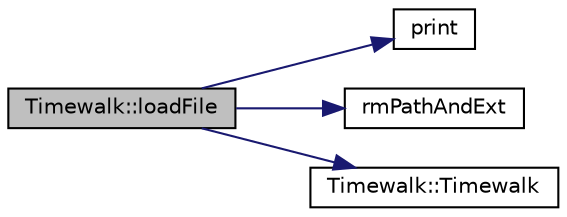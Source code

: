 digraph "Timewalk::loadFile"
{
 // LATEX_PDF_SIZE
  edge [fontname="Helvetica",fontsize="10",labelfontname="Helvetica",labelfontsize="10"];
  node [fontname="Helvetica",fontsize="10",shape=record];
  rankdir="LR";
  Node1 [label="Timewalk::loadFile",height=0.2,width=0.4,color="black", fillcolor="grey75", style="filled", fontcolor="black",tooltip=" "];
  Node1 -> Node2 [color="midnightblue",fontsize="10",style="solid",fontname="Helvetica"];
  Node2 [label="print",height=0.2,width=0.4,color="black", fillcolor="white", style="filled",URL="$utils_8hpp.html#a66ca7a7876bba06ed99b2fa6945cd2b0",tooltip=" "];
  Node1 -> Node3 [color="midnightblue",fontsize="10",style="solid",fontname="Helvetica"];
  Node3 [label="rmPathAndExt",height=0.2,width=0.4,color="black", fillcolor="white", style="filled",URL="$files__functions_8hpp.html#a58f50a6390692cff52eef37fdaa94e56",tooltip=" "];
  Node1 -> Node4 [color="midnightblue",fontsize="10",style="solid",fontname="Helvetica"];
  Node4 [label="Timewalk::Timewalk",height=0.2,width=0.4,color="black", fillcolor="white", style="filled",URL="$class_timewalk.html#a7c5110fd80b5bdd2aa245f14451b9a41",tooltip=" "];
}
